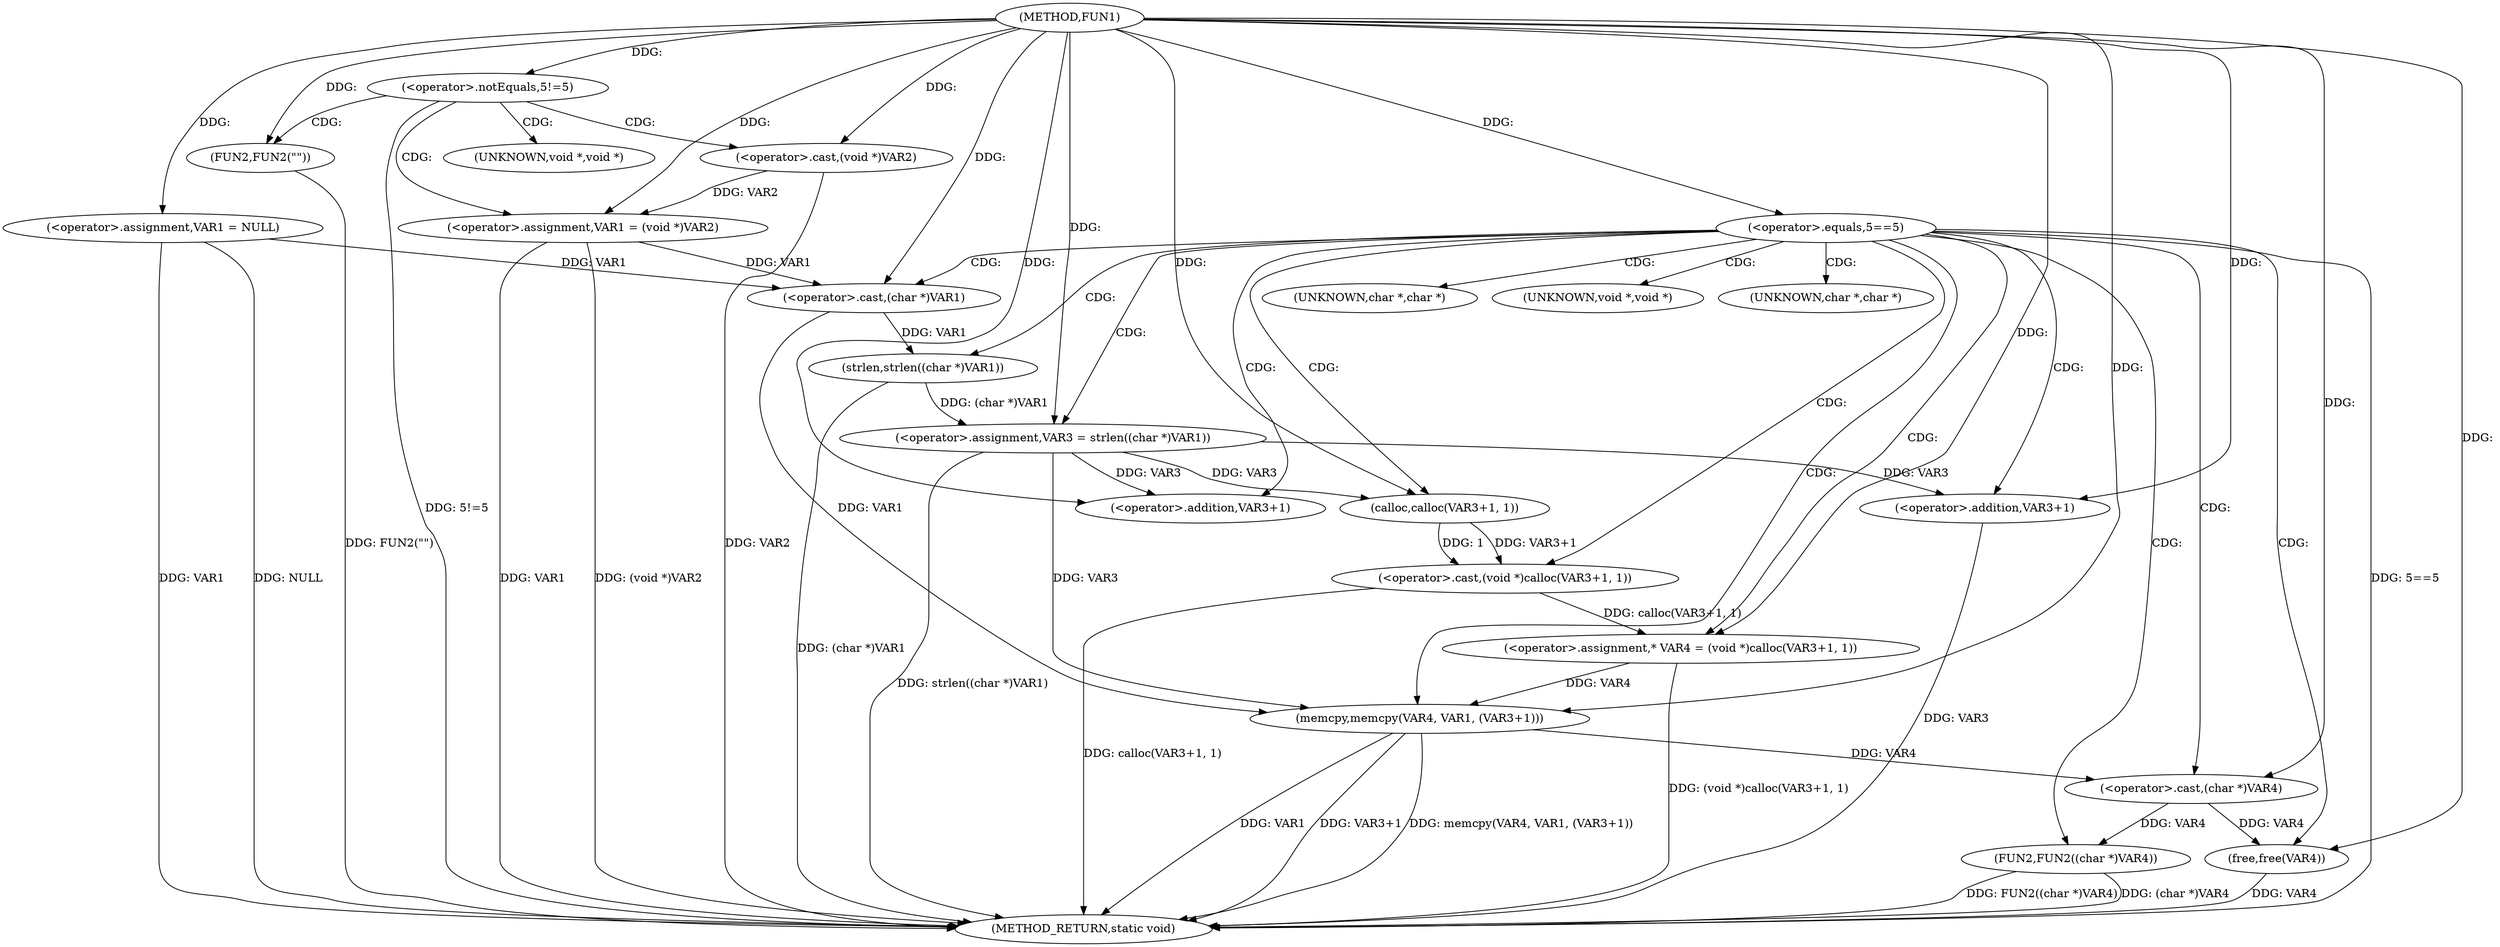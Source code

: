 digraph FUN1 {  
"1000100" [label = "(METHOD,FUN1)" ]
"1000155" [label = "(METHOD_RETURN,static void)" ]
"1000103" [label = "(<operator>.assignment,VAR1 = NULL)" ]
"1000107" [label = "(<operator>.notEquals,5!=5)" ]
"1000111" [label = "(FUN2,FUN2(\"\"))" ]
"1000115" [label = "(<operator>.assignment,VAR1 = (void *)VAR2)" ]
"1000117" [label = "(<operator>.cast,(void *)VAR2)" ]
"1000121" [label = "(<operator>.equals,5==5)" ]
"1000127" [label = "(<operator>.assignment,VAR3 = strlen((char *)VAR1))" ]
"1000129" [label = "(strlen,strlen((char *)VAR1))" ]
"1000130" [label = "(<operator>.cast,(char *)VAR1)" ]
"1000134" [label = "(<operator>.assignment,* VAR4 = (void *)calloc(VAR3+1, 1))" ]
"1000136" [label = "(<operator>.cast,(void *)calloc(VAR3+1, 1))" ]
"1000138" [label = "(calloc,calloc(VAR3+1, 1))" ]
"1000139" [label = "(<operator>.addition,VAR3+1)" ]
"1000143" [label = "(memcpy,memcpy(VAR4, VAR1, (VAR3+1)))" ]
"1000146" [label = "(<operator>.addition,VAR3+1)" ]
"1000149" [label = "(FUN2,FUN2((char *)VAR4))" ]
"1000150" [label = "(<operator>.cast,(char *)VAR4)" ]
"1000153" [label = "(free,free(VAR4))" ]
"1000118" [label = "(UNKNOWN,void *,void *)" ]
"1000131" [label = "(UNKNOWN,char *,char *)" ]
"1000137" [label = "(UNKNOWN,void *,void *)" ]
"1000151" [label = "(UNKNOWN,char *,char *)" ]
  "1000115" -> "1000155"  [ label = "DDG: (void *)VAR2"] 
  "1000129" -> "1000155"  [ label = "DDG: (char *)VAR1"] 
  "1000107" -> "1000155"  [ label = "DDG: 5!=5"] 
  "1000103" -> "1000155"  [ label = "DDG: VAR1"] 
  "1000103" -> "1000155"  [ label = "DDG: NULL"] 
  "1000149" -> "1000155"  [ label = "DDG: FUN2((char *)VAR4)"] 
  "1000153" -> "1000155"  [ label = "DDG: VAR4"] 
  "1000149" -> "1000155"  [ label = "DDG: (char *)VAR4"] 
  "1000136" -> "1000155"  [ label = "DDG: calloc(VAR3+1, 1)"] 
  "1000117" -> "1000155"  [ label = "DDG: VAR2"] 
  "1000143" -> "1000155"  [ label = "DDG: VAR3+1"] 
  "1000127" -> "1000155"  [ label = "DDG: strlen((char *)VAR1)"] 
  "1000121" -> "1000155"  [ label = "DDG: 5==5"] 
  "1000143" -> "1000155"  [ label = "DDG: memcpy(VAR4, VAR1, (VAR3+1))"] 
  "1000134" -> "1000155"  [ label = "DDG: (void *)calloc(VAR3+1, 1)"] 
  "1000143" -> "1000155"  [ label = "DDG: VAR1"] 
  "1000146" -> "1000155"  [ label = "DDG: VAR3"] 
  "1000111" -> "1000155"  [ label = "DDG: FUN2(\"\")"] 
  "1000115" -> "1000155"  [ label = "DDG: VAR1"] 
  "1000100" -> "1000103"  [ label = "DDG: "] 
  "1000100" -> "1000107"  [ label = "DDG: "] 
  "1000100" -> "1000111"  [ label = "DDG: "] 
  "1000117" -> "1000115"  [ label = "DDG: VAR2"] 
  "1000100" -> "1000115"  [ label = "DDG: "] 
  "1000100" -> "1000117"  [ label = "DDG: "] 
  "1000100" -> "1000121"  [ label = "DDG: "] 
  "1000129" -> "1000127"  [ label = "DDG: (char *)VAR1"] 
  "1000100" -> "1000127"  [ label = "DDG: "] 
  "1000130" -> "1000129"  [ label = "DDG: VAR1"] 
  "1000103" -> "1000130"  [ label = "DDG: VAR1"] 
  "1000115" -> "1000130"  [ label = "DDG: VAR1"] 
  "1000100" -> "1000130"  [ label = "DDG: "] 
  "1000136" -> "1000134"  [ label = "DDG: calloc(VAR3+1, 1)"] 
  "1000100" -> "1000134"  [ label = "DDG: "] 
  "1000138" -> "1000136"  [ label = "DDG: VAR3+1"] 
  "1000138" -> "1000136"  [ label = "DDG: 1"] 
  "1000127" -> "1000138"  [ label = "DDG: VAR3"] 
  "1000100" -> "1000138"  [ label = "DDG: "] 
  "1000127" -> "1000139"  [ label = "DDG: VAR3"] 
  "1000100" -> "1000139"  [ label = "DDG: "] 
  "1000134" -> "1000143"  [ label = "DDG: VAR4"] 
  "1000100" -> "1000143"  [ label = "DDG: "] 
  "1000130" -> "1000143"  [ label = "DDG: VAR1"] 
  "1000127" -> "1000143"  [ label = "DDG: VAR3"] 
  "1000100" -> "1000146"  [ label = "DDG: "] 
  "1000127" -> "1000146"  [ label = "DDG: VAR3"] 
  "1000150" -> "1000149"  [ label = "DDG: VAR4"] 
  "1000143" -> "1000150"  [ label = "DDG: VAR4"] 
  "1000100" -> "1000150"  [ label = "DDG: "] 
  "1000150" -> "1000153"  [ label = "DDG: VAR4"] 
  "1000100" -> "1000153"  [ label = "DDG: "] 
  "1000107" -> "1000117"  [ label = "CDG: "] 
  "1000107" -> "1000111"  [ label = "CDG: "] 
  "1000107" -> "1000115"  [ label = "CDG: "] 
  "1000107" -> "1000118"  [ label = "CDG: "] 
  "1000121" -> "1000153"  [ label = "CDG: "] 
  "1000121" -> "1000131"  [ label = "CDG: "] 
  "1000121" -> "1000143"  [ label = "CDG: "] 
  "1000121" -> "1000127"  [ label = "CDG: "] 
  "1000121" -> "1000137"  [ label = "CDG: "] 
  "1000121" -> "1000129"  [ label = "CDG: "] 
  "1000121" -> "1000151"  [ label = "CDG: "] 
  "1000121" -> "1000130"  [ label = "CDG: "] 
  "1000121" -> "1000150"  [ label = "CDG: "] 
  "1000121" -> "1000139"  [ label = "CDG: "] 
  "1000121" -> "1000146"  [ label = "CDG: "] 
  "1000121" -> "1000136"  [ label = "CDG: "] 
  "1000121" -> "1000149"  [ label = "CDG: "] 
  "1000121" -> "1000138"  [ label = "CDG: "] 
  "1000121" -> "1000134"  [ label = "CDG: "] 
}

